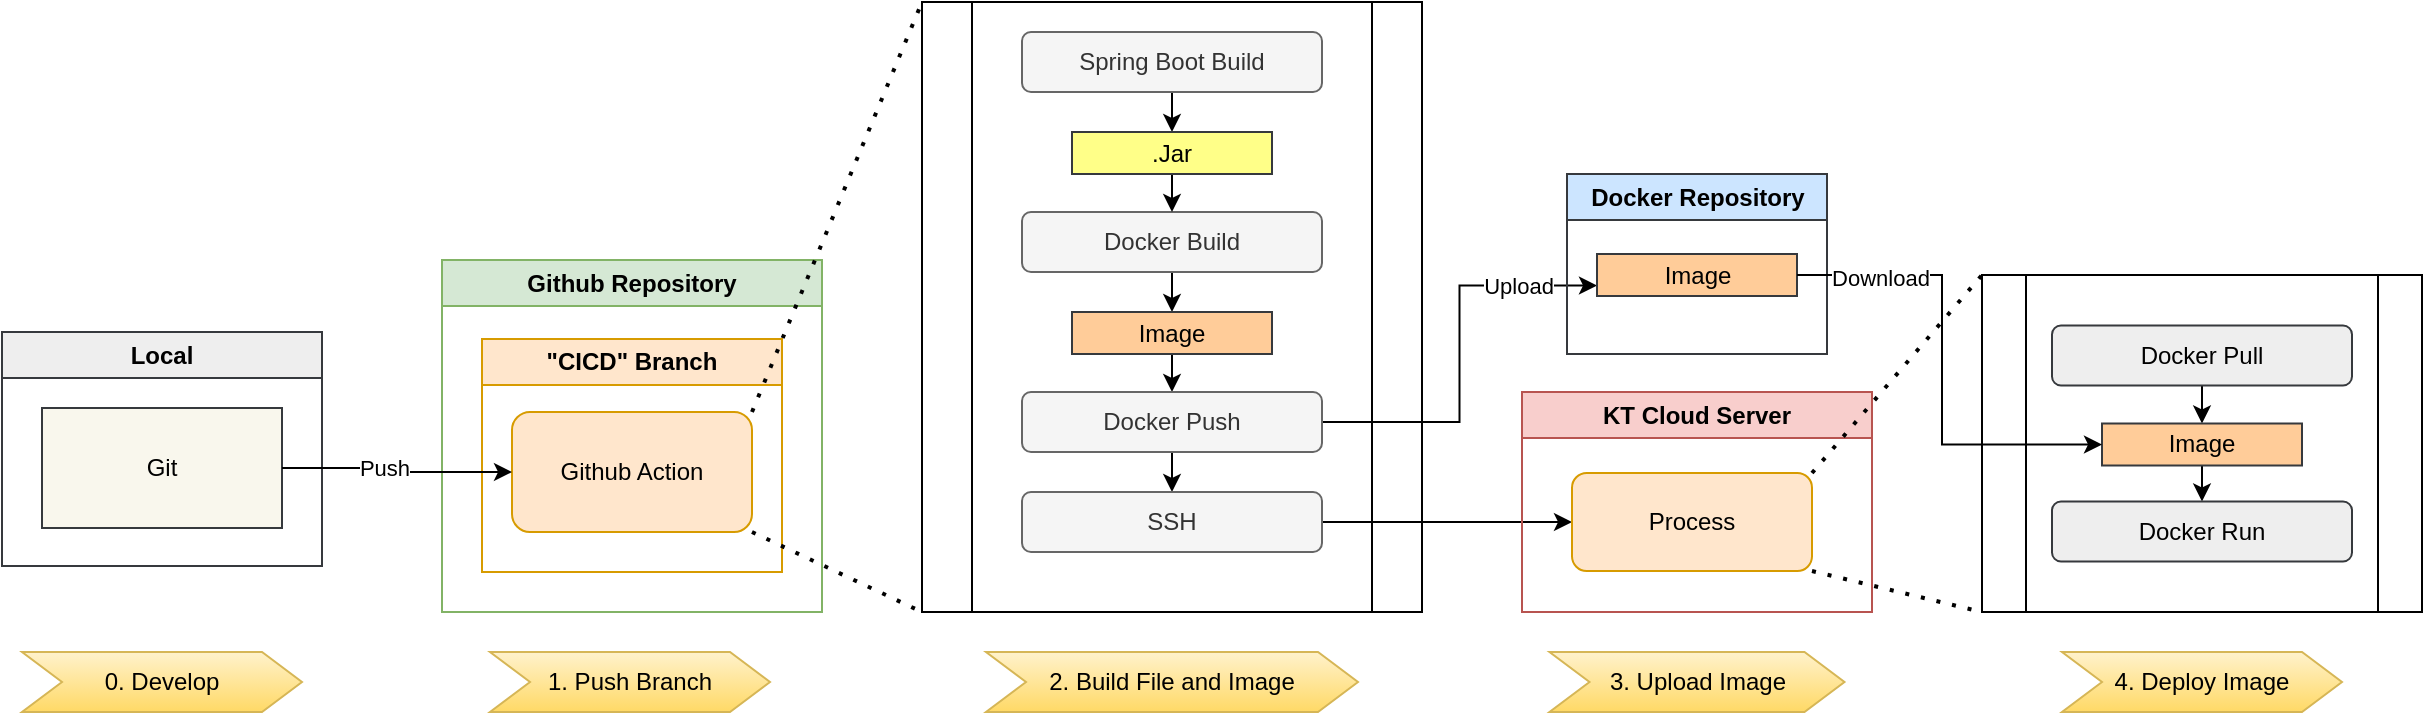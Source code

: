 <mxfile version="21.6.8" type="device">
  <diagram name="페이지-1" id="Jq1uhklOR-HwC0ox45-T">
    <mxGraphModel dx="1036" dy="614" grid="1" gridSize="10" guides="1" tooltips="1" connect="1" arrows="1" fold="1" page="1" pageScale="1" pageWidth="1169" pageHeight="827" background="#ffffff" math="0" shadow="0">
      <root>
        <mxCell id="0" />
        <mxCell id="1" parent="0" />
        <mxCell id="pqtOOftokPSl_fk9Alxg-3" value="Github Repository" style="swimlane;whiteSpace=wrap;html=1;fillColor=#d5e8d4;strokeColor=#82b366;" parent="1" vertex="1">
          <mxGeometry x="560" y="244" width="190" height="176" as="geometry" />
        </mxCell>
        <mxCell id="pqtOOftokPSl_fk9Alxg-4" value="&quot;CICD&quot; Branch" style="swimlane;whiteSpace=wrap;html=1;fillColor=#ffe6cc;strokeColor=#d79b00;" parent="pqtOOftokPSl_fk9Alxg-3" vertex="1">
          <mxGeometry x="20" y="39.5" width="150" height="116.5" as="geometry" />
        </mxCell>
        <mxCell id="pqtOOftokPSl_fk9Alxg-5" value="Github Action" style="rounded=1;whiteSpace=wrap;html=1;fillColor=#ffe6cc;strokeColor=#d79b00;" parent="pqtOOftokPSl_fk9Alxg-4" vertex="1">
          <mxGeometry x="15" y="36.5" width="120" height="60" as="geometry" />
        </mxCell>
        <mxCell id="pqtOOftokPSl_fk9Alxg-7" value="Local" style="swimlane;whiteSpace=wrap;html=1;startSize=23;fillColor=#eeeeee;strokeColor=#36393d;" parent="1" vertex="1">
          <mxGeometry x="340" y="280" width="160" height="117" as="geometry" />
        </mxCell>
        <mxCell id="pqtOOftokPSl_fk9Alxg-8" value="Git" style="rounded=0;whiteSpace=wrap;html=1;fillColor=#f9f7ed;strokeColor=#36393d;" parent="pqtOOftokPSl_fk9Alxg-7" vertex="1">
          <mxGeometry x="20" y="38" width="120" height="60" as="geometry" />
        </mxCell>
        <mxCell id="pqtOOftokPSl_fk9Alxg-12" style="edgeStyle=orthogonalEdgeStyle;rounded=0;orthogonalLoop=1;jettySize=auto;html=1;entryX=0;entryY=0.5;entryDx=0;entryDy=0;" parent="1" source="pqtOOftokPSl_fk9Alxg-8" target="pqtOOftokPSl_fk9Alxg-5" edge="1">
          <mxGeometry relative="1" as="geometry">
            <mxPoint x="545" y="341" as="targetPoint" />
          </mxGeometry>
        </mxCell>
        <mxCell id="pqtOOftokPSl_fk9Alxg-66" value="Push" style="edgeLabel;html=1;align=center;verticalAlign=middle;resizable=0;points=[];" parent="pqtOOftokPSl_fk9Alxg-12" vertex="1" connectable="0">
          <mxGeometry x="-0.019" y="1" relative="1" as="geometry">
            <mxPoint x="-8" as="offset" />
          </mxGeometry>
        </mxCell>
        <mxCell id="pqtOOftokPSl_fk9Alxg-15" value="" style="endArrow=none;dashed=1;html=1;dashPattern=1 3;strokeWidth=2;rounded=0;exitX=1;exitY=0;exitDx=0;exitDy=0;entryX=0;entryY=0;entryDx=0;entryDy=0;" parent="1" source="pqtOOftokPSl_fk9Alxg-5" target="pqtOOftokPSl_fk9Alxg-25" edge="1">
          <mxGeometry width="50" height="50" relative="1" as="geometry">
            <mxPoint x="750" y="260" as="sourcePoint" />
            <mxPoint x="800" y="130" as="targetPoint" />
          </mxGeometry>
        </mxCell>
        <mxCell id="pqtOOftokPSl_fk9Alxg-16" value="" style="endArrow=none;dashed=1;html=1;dashPattern=1 3;strokeWidth=2;rounded=0;exitX=1;exitY=1;exitDx=0;exitDy=0;entryX=0;entryY=1;entryDx=0;entryDy=0;" parent="1" source="pqtOOftokPSl_fk9Alxg-5" target="pqtOOftokPSl_fk9Alxg-25" edge="1">
          <mxGeometry width="50" height="50" relative="1" as="geometry">
            <mxPoint x="750" y="260" as="sourcePoint" />
            <mxPoint x="800" y="420" as="targetPoint" />
          </mxGeometry>
        </mxCell>
        <mxCell id="pqtOOftokPSl_fk9Alxg-25" value="" style="shape=process;whiteSpace=wrap;html=1;backgroundOutline=1;" parent="1" vertex="1">
          <mxGeometry x="800" y="115" width="250" height="305" as="geometry" />
        </mxCell>
        <mxCell id="pqtOOftokPSl_fk9Alxg-26" style="edgeStyle=orthogonalEdgeStyle;rounded=0;orthogonalLoop=1;jettySize=auto;html=1;exitX=0.5;exitY=1;exitDx=0;exitDy=0;entryX=0.5;entryY=0;entryDx=0;entryDy=0;" parent="1" source="pqtOOftokPSl_fk9Alxg-27" target="pqtOOftokPSl_fk9Alxg-31" edge="1">
          <mxGeometry relative="1" as="geometry" />
        </mxCell>
        <mxCell id="pqtOOftokPSl_fk9Alxg-27" value="Spring Boot Build" style="rounded=1;whiteSpace=wrap;html=1;fillColor=#f5f5f5;fontColor=#333333;strokeColor=#666666;" parent="1" vertex="1">
          <mxGeometry x="850" y="130" width="150" height="30" as="geometry" />
        </mxCell>
        <mxCell id="pqtOOftokPSl_fk9Alxg-28" style="edgeStyle=orthogonalEdgeStyle;rounded=0;orthogonalLoop=1;jettySize=auto;html=1;exitX=0.5;exitY=1;exitDx=0;exitDy=0;entryX=0.5;entryY=0;entryDx=0;entryDy=0;" parent="1" source="pqtOOftokPSl_fk9Alxg-29" target="pqtOOftokPSl_fk9Alxg-32" edge="1">
          <mxGeometry relative="1" as="geometry" />
        </mxCell>
        <mxCell id="pqtOOftokPSl_fk9Alxg-29" value="Docker Build" style="rounded=1;whiteSpace=wrap;html=1;fillColor=#f5f5f5;fontColor=#333333;strokeColor=#666666;" parent="1" vertex="1">
          <mxGeometry x="850" y="220" width="150" height="30" as="geometry" />
        </mxCell>
        <mxCell id="pqtOOftokPSl_fk9Alxg-30" style="edgeStyle=orthogonalEdgeStyle;rounded=0;orthogonalLoop=1;jettySize=auto;html=1;exitX=0.5;exitY=1;exitDx=0;exitDy=0;entryX=0.5;entryY=0;entryDx=0;entryDy=0;" parent="1" source="pqtOOftokPSl_fk9Alxg-31" target="pqtOOftokPSl_fk9Alxg-29" edge="1">
          <mxGeometry relative="1" as="geometry" />
        </mxCell>
        <mxCell id="pqtOOftokPSl_fk9Alxg-31" value=".Jar" style="rounded=0;whiteSpace=wrap;html=1;fillColor=#ffff88;strokeColor=#36393d;" parent="1" vertex="1">
          <mxGeometry x="875" y="180" width="100" height="21" as="geometry" />
        </mxCell>
        <mxCell id="pqtOOftokPSl_fk9Alxg-34" style="edgeStyle=orthogonalEdgeStyle;rounded=0;orthogonalLoop=1;jettySize=auto;html=1;exitX=0.5;exitY=1;exitDx=0;exitDy=0;entryX=0.5;entryY=0;entryDx=0;entryDy=0;" parent="1" source="pqtOOftokPSl_fk9Alxg-32" target="pqtOOftokPSl_fk9Alxg-33" edge="1">
          <mxGeometry relative="1" as="geometry" />
        </mxCell>
        <mxCell id="pqtOOftokPSl_fk9Alxg-32" value="Image" style="rounded=0;whiteSpace=wrap;html=1;fillColor=#ffcc99;strokeColor=#36393d;" parent="1" vertex="1">
          <mxGeometry x="875" y="270" width="100" height="21" as="geometry" />
        </mxCell>
        <mxCell id="pqtOOftokPSl_fk9Alxg-38" style="rounded=0;orthogonalLoop=1;jettySize=auto;html=1;entryX=0;entryY=0.75;entryDx=0;entryDy=0;exitX=1;exitY=0.5;exitDx=0;exitDy=0;edgeStyle=orthogonalEdgeStyle;" parent="1" source="pqtOOftokPSl_fk9Alxg-33" target="pqtOOftokPSl_fk9Alxg-37" edge="1">
          <mxGeometry relative="1" as="geometry" />
        </mxCell>
        <mxCell id="pqtOOftokPSl_fk9Alxg-74" value="Upload" style="edgeLabel;html=1;align=center;verticalAlign=middle;resizable=0;points=[];" parent="pqtOOftokPSl_fk9Alxg-38" vertex="1" connectable="0">
          <mxGeometry x="0.597" y="1" relative="1" as="geometry">
            <mxPoint x="1" y="1" as="offset" />
          </mxGeometry>
        </mxCell>
        <mxCell id="pqtOOftokPSl_fk9Alxg-53" style="edgeStyle=orthogonalEdgeStyle;rounded=0;orthogonalLoop=1;jettySize=auto;html=1;exitX=0.5;exitY=1;exitDx=0;exitDy=0;entryX=0.5;entryY=0;entryDx=0;entryDy=0;" parent="1" source="pqtOOftokPSl_fk9Alxg-33" target="pqtOOftokPSl_fk9Alxg-40" edge="1">
          <mxGeometry relative="1" as="geometry" />
        </mxCell>
        <mxCell id="pqtOOftokPSl_fk9Alxg-33" value="Docker Push" style="rounded=1;whiteSpace=wrap;html=1;fillColor=#f5f5f5;fontColor=#333333;strokeColor=#666666;" parent="1" vertex="1">
          <mxGeometry x="850" y="310" width="150" height="30" as="geometry" />
        </mxCell>
        <mxCell id="pqtOOftokPSl_fk9Alxg-35" value="1. Push Branch" style="shape=step;perimeter=stepPerimeter;whiteSpace=wrap;html=1;fixedSize=1;fillColor=#fff2cc;gradientColor=#ffd966;strokeColor=#d6b656;" parent="1" vertex="1">
          <mxGeometry x="584" y="440" width="140" height="30" as="geometry" />
        </mxCell>
        <mxCell id="pqtOOftokPSl_fk9Alxg-36" value="Docker Repository" style="swimlane;whiteSpace=wrap;html=1;fillColor=#cce5ff;strokeColor=#36393d;" parent="1" vertex="1">
          <mxGeometry x="1122.5" y="201" width="130" height="90" as="geometry" />
        </mxCell>
        <mxCell id="pqtOOftokPSl_fk9Alxg-37" value="Image" style="rounded=0;whiteSpace=wrap;html=1;fillColor=#ffcc99;strokeColor=#36393d;" parent="pqtOOftokPSl_fk9Alxg-36" vertex="1">
          <mxGeometry x="15" y="40" width="100" height="21" as="geometry" />
        </mxCell>
        <mxCell id="pqtOOftokPSl_fk9Alxg-60" style="edgeStyle=orthogonalEdgeStyle;rounded=0;orthogonalLoop=1;jettySize=auto;html=1;entryX=0;entryY=0.5;entryDx=0;entryDy=0;" parent="1" source="pqtOOftokPSl_fk9Alxg-40" target="pqtOOftokPSl_fk9Alxg-57" edge="1">
          <mxGeometry relative="1" as="geometry" />
        </mxCell>
        <mxCell id="pqtOOftokPSl_fk9Alxg-40" value="SSH" style="rounded=1;whiteSpace=wrap;html=1;fillColor=#f5f5f5;fontColor=#333333;strokeColor=#666666;" parent="1" vertex="1">
          <mxGeometry x="850" y="360" width="150" height="30" as="geometry" />
        </mxCell>
        <mxCell id="pqtOOftokPSl_fk9Alxg-41" value="KT Cloud Server" style="swimlane;whiteSpace=wrap;html=1;fillColor=#f8cecc;strokeColor=#b85450;" parent="1" vertex="1">
          <mxGeometry x="1100" y="310" width="175" height="110" as="geometry" />
        </mxCell>
        <mxCell id="pqtOOftokPSl_fk9Alxg-57" value="Process" style="rounded=1;whiteSpace=wrap;html=1;fillColor=#ffe6cc;strokeColor=#d79b00;" parent="pqtOOftokPSl_fk9Alxg-41" vertex="1">
          <mxGeometry x="25" y="40.5" width="120" height="49" as="geometry" />
        </mxCell>
        <mxCell id="pqtOOftokPSl_fk9Alxg-56" value="" style="shape=process;whiteSpace=wrap;html=1;backgroundOutline=1;" parent="1" vertex="1">
          <mxGeometry x="1330" y="251.5" width="220" height="168.5" as="geometry" />
        </mxCell>
        <mxCell id="pqtOOftokPSl_fk9Alxg-49" style="edgeStyle=orthogonalEdgeStyle;rounded=0;orthogonalLoop=1;jettySize=auto;html=1;exitX=0.5;exitY=1;exitDx=0;exitDy=0;entryX=0.5;entryY=0;entryDx=0;entryDy=0;" parent="1" source="pqtOOftokPSl_fk9Alxg-46" target="pqtOOftokPSl_fk9Alxg-47" edge="1">
          <mxGeometry relative="1" as="geometry" />
        </mxCell>
        <mxCell id="pqtOOftokPSl_fk9Alxg-46" value="Docker Pull" style="rounded=1;whiteSpace=wrap;html=1;fillColor=#eeeeee;strokeColor=#36393d;" parent="1" vertex="1">
          <mxGeometry x="1365" y="276.75" width="150" height="30" as="geometry" />
        </mxCell>
        <mxCell id="pqtOOftokPSl_fk9Alxg-51" style="edgeStyle=orthogonalEdgeStyle;rounded=0;orthogonalLoop=1;jettySize=auto;html=1;exitX=0.5;exitY=1;exitDx=0;exitDy=0;entryX=0.5;entryY=0;entryDx=0;entryDy=0;" parent="1" source="pqtOOftokPSl_fk9Alxg-47" target="pqtOOftokPSl_fk9Alxg-50" edge="1">
          <mxGeometry relative="1" as="geometry" />
        </mxCell>
        <mxCell id="pqtOOftokPSl_fk9Alxg-47" value="Image" style="rounded=0;whiteSpace=wrap;html=1;fillColor=#ffcc99;strokeColor=#36393d;" parent="1" vertex="1">
          <mxGeometry x="1390" y="325.75" width="100" height="21" as="geometry" />
        </mxCell>
        <mxCell id="pqtOOftokPSl_fk9Alxg-50" value="Docker Run" style="rounded=1;whiteSpace=wrap;html=1;fillColor=#eeeeee;strokeColor=#36393d;" parent="1" vertex="1">
          <mxGeometry x="1365" y="364.75" width="150" height="30" as="geometry" />
        </mxCell>
        <mxCell id="pqtOOftokPSl_fk9Alxg-61" value="" style="endArrow=none;dashed=1;html=1;dashPattern=1 3;strokeWidth=2;rounded=0;exitX=1;exitY=0;exitDx=0;exitDy=0;entryX=0;entryY=0;entryDx=0;entryDy=0;" parent="1" source="pqtOOftokPSl_fk9Alxg-57" target="pqtOOftokPSl_fk9Alxg-56" edge="1">
          <mxGeometry width="50" height="50" relative="1" as="geometry">
            <mxPoint x="1420" y="280" as="sourcePoint" />
            <mxPoint x="1470" y="230" as="targetPoint" />
          </mxGeometry>
        </mxCell>
        <mxCell id="pqtOOftokPSl_fk9Alxg-62" value="" style="endArrow=none;dashed=1;html=1;dashPattern=1 3;strokeWidth=2;rounded=0;exitX=1;exitY=1;exitDx=0;exitDy=0;entryX=0;entryY=1;entryDx=0;entryDy=0;" parent="1" source="pqtOOftokPSl_fk9Alxg-57" target="pqtOOftokPSl_fk9Alxg-56" edge="1">
          <mxGeometry width="50" height="50" relative="1" as="geometry">
            <mxPoint x="1420" y="280" as="sourcePoint" />
            <mxPoint x="1470" y="230" as="targetPoint" />
          </mxGeometry>
        </mxCell>
        <mxCell id="pqtOOftokPSl_fk9Alxg-67" value="2. Build File and Image" style="shape=step;perimeter=stepPerimeter;whiteSpace=wrap;html=1;fixedSize=1;fillColor=#fff2cc;gradientColor=#ffd966;strokeColor=#d6b656;" parent="1" vertex="1">
          <mxGeometry x="832" y="440" width="186" height="30" as="geometry" />
        </mxCell>
        <mxCell id="pqtOOftokPSl_fk9Alxg-68" value="3. Upload Image" style="shape=step;perimeter=stepPerimeter;whiteSpace=wrap;html=1;fixedSize=1;fillColor=#fff2cc;gradientColor=#ffd966;strokeColor=#d6b656;" parent="1" vertex="1">
          <mxGeometry x="1113.75" y="440" width="147.5" height="30" as="geometry" />
        </mxCell>
        <mxCell id="pqtOOftokPSl_fk9Alxg-70" value="4. Deploy Image" style="shape=step;perimeter=stepPerimeter;whiteSpace=wrap;html=1;fixedSize=1;fillColor=#fff2cc;gradientColor=#ffd966;strokeColor=#d6b656;" parent="1" vertex="1">
          <mxGeometry x="1370" y="440" width="140" height="30" as="geometry" />
        </mxCell>
        <mxCell id="pqtOOftokPSl_fk9Alxg-71" style="edgeStyle=orthogonalEdgeStyle;rounded=0;orthogonalLoop=1;jettySize=auto;html=1;exitX=1;exitY=0.5;exitDx=0;exitDy=0;entryX=0;entryY=0.5;entryDx=0;entryDy=0;" parent="1" source="pqtOOftokPSl_fk9Alxg-37" target="pqtOOftokPSl_fk9Alxg-47" edge="1">
          <mxGeometry relative="1" as="geometry">
            <Array as="points">
              <mxPoint x="1310" y="252" />
              <mxPoint x="1310" y="336" />
            </Array>
          </mxGeometry>
        </mxCell>
        <mxCell id="pqtOOftokPSl_fk9Alxg-73" value="Download" style="edgeLabel;html=1;align=center;verticalAlign=middle;resizable=0;points=[];" parent="pqtOOftokPSl_fk9Alxg-71" vertex="1" connectable="0">
          <mxGeometry x="-0.589" y="-1" relative="1" as="geometry">
            <mxPoint x="-8" as="offset" />
          </mxGeometry>
        </mxCell>
        <mxCell id="pqtOOftokPSl_fk9Alxg-76" value="0. Develop" style="shape=step;perimeter=stepPerimeter;whiteSpace=wrap;html=1;fixedSize=1;fillColor=#fff2cc;gradientColor=#ffd966;strokeColor=#d6b656;" parent="1" vertex="1">
          <mxGeometry x="350" y="440" width="140" height="30" as="geometry" />
        </mxCell>
      </root>
    </mxGraphModel>
  </diagram>
</mxfile>
